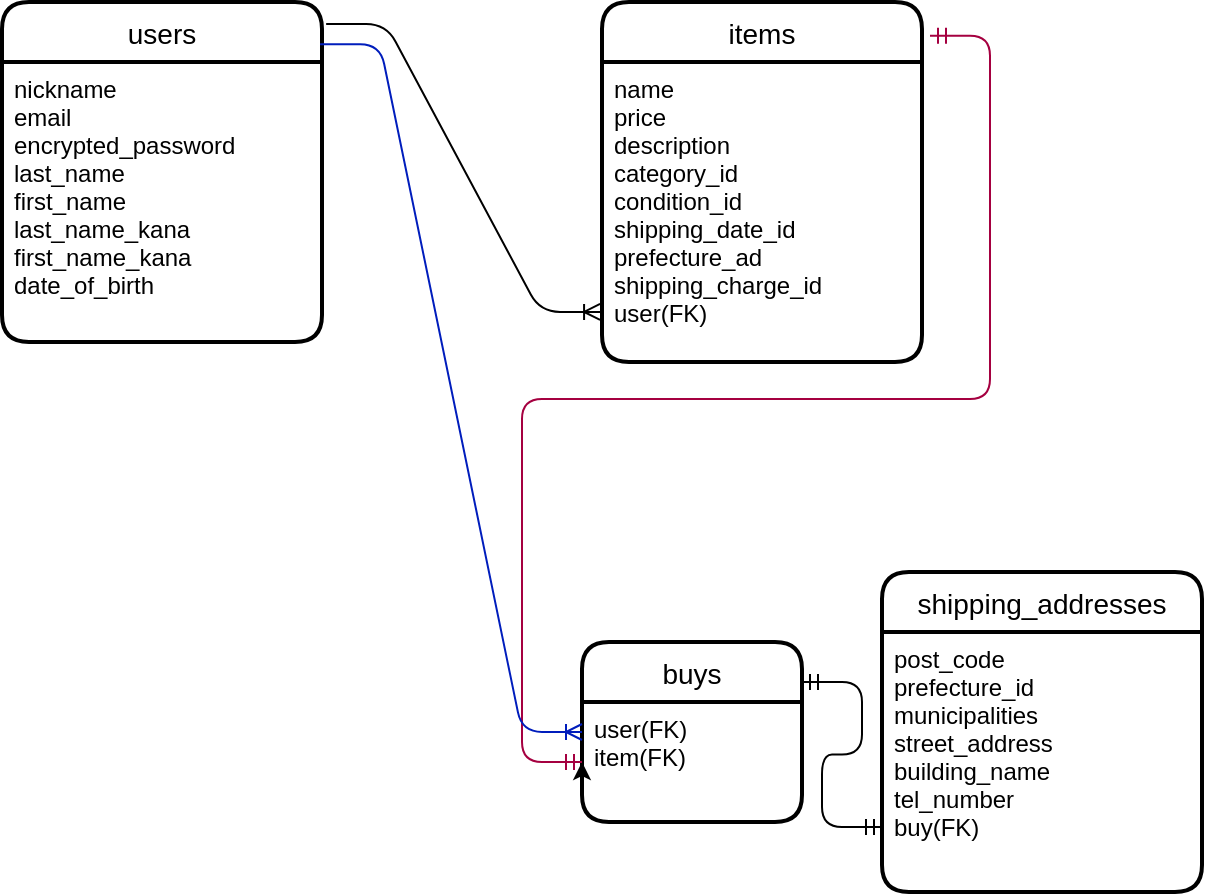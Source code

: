 <mxfile>
    <diagram id="px1yxtLsu5QkNXAnzlhg" name="ページ1">
        <mxGraphModel dx="662" dy="771" grid="1" gridSize="10" guides="1" tooltips="1" connect="1" arrows="1" fold="1" page="1" pageScale="1" pageWidth="827" pageHeight="1169" math="0" shadow="0">
            <root>
                <mxCell id="0"/>
                <mxCell id="1" parent="0"/>
                <mxCell id="95" value="users" style="swimlane;childLayout=stackLayout;horizontal=1;startSize=30;horizontalStack=0;rounded=1;fontSize=14;fontStyle=0;strokeWidth=2;resizeParent=0;resizeLast=1;shadow=0;dashed=0;align=center;" vertex="1" parent="1">
                    <mxGeometry x="60" y="400" width="160" height="170" as="geometry"/>
                </mxCell>
                <mxCell id="96" value="nickname&#10;email&#10;encrypted_password&#10;last_name&#10;first_name&#10;last_name_kana&#10;first_name_kana&#10;date_of_birth" style="align=left;strokeColor=none;fillColor=none;spacingLeft=4;fontSize=12;verticalAlign=top;resizable=0;rotatable=0;part=1;" vertex="1" parent="95">
                    <mxGeometry y="30" width="160" height="140" as="geometry"/>
                </mxCell>
                <mxCell id="97" value="items" style="swimlane;childLayout=stackLayout;horizontal=1;startSize=30;horizontalStack=0;rounded=1;fontSize=14;fontStyle=0;strokeWidth=2;resizeParent=0;resizeLast=1;shadow=0;dashed=0;align=center;" vertex="1" parent="1">
                    <mxGeometry x="360" y="400" width="160" height="180" as="geometry"/>
                </mxCell>
                <mxCell id="98" value="name&#10;price&#10;description&#10;category_id&#10;condition_id&#10;shipping_date_id&#10;prefecture_ad&#10;shipping_charge_id&#10;user(FK)&#10;" style="align=left;strokeColor=none;fillColor=none;spacingLeft=4;fontSize=12;verticalAlign=top;resizable=0;rotatable=0;part=1;" vertex="1" parent="97">
                    <mxGeometry y="30" width="160" height="150" as="geometry"/>
                </mxCell>
                <mxCell id="103" value="shipping_addresses" style="swimlane;childLayout=stackLayout;horizontal=1;startSize=30;horizontalStack=0;rounded=1;fontSize=14;fontStyle=0;strokeWidth=2;resizeParent=0;resizeLast=1;shadow=0;dashed=0;align=center;" vertex="1" parent="1">
                    <mxGeometry x="500" y="685" width="160" height="160" as="geometry"/>
                </mxCell>
                <mxCell id="104" value="post_code&#10;prefecture_id &#10;municipalities&#10;street_address&#10;building_name&#10;tel_number &#10;buy(FK)" style="align=left;strokeColor=none;fillColor=none;spacingLeft=4;fontSize=12;verticalAlign=top;resizable=0;rotatable=0;part=1;" vertex="1" parent="103">
                    <mxGeometry y="30" width="160" height="130" as="geometry"/>
                </mxCell>
                <mxCell id="105" value="buys" style="swimlane;childLayout=stackLayout;horizontal=1;startSize=30;horizontalStack=0;rounded=1;fontSize=14;fontStyle=0;strokeWidth=2;resizeParent=0;resizeLast=1;shadow=0;dashed=0;align=center;" vertex="1" parent="1">
                    <mxGeometry x="350" y="720" width="110" height="90" as="geometry"/>
                </mxCell>
                <mxCell id="106" value="user(FK)&#10;item(FK)" style="align=left;strokeColor=none;fillColor=none;spacingLeft=4;fontSize=12;verticalAlign=top;resizable=0;rotatable=0;part=1;" vertex="1" parent="105">
                    <mxGeometry y="30" width="110" height="60" as="geometry"/>
                </mxCell>
                <mxCell id="110" style="edgeStyle=none;html=1;exitX=0;exitY=0.75;exitDx=0;exitDy=0;entryX=0;entryY=0.5;entryDx=0;entryDy=0;" edge="1" parent="105" source="106" target="106">
                    <mxGeometry relative="1" as="geometry"/>
                </mxCell>
                <mxCell id="115" value="" style="edgeStyle=entityRelationEdgeStyle;fontSize=12;html=1;endArrow=ERmandOne;startArrow=ERmandOne;fillColor=#d80073;strokeColor=#A50040;exitX=1.025;exitY=0.094;exitDx=0;exitDy=0;exitPerimeter=0;" edge="1" parent="1" source="97">
                    <mxGeometry width="100" height="100" relative="1" as="geometry">
                        <mxPoint x="520" y="360" as="sourcePoint"/>
                        <mxPoint x="350" y="780" as="targetPoint"/>
                    </mxGeometry>
                </mxCell>
                <mxCell id="117" value="" style="edgeStyle=entityRelationEdgeStyle;fontSize=12;html=1;endArrow=ERmandOne;startArrow=ERmandOne;entryX=0;entryY=0.75;entryDx=0;entryDy=0;" edge="1" parent="1" target="104">
                    <mxGeometry width="100" height="100" relative="1" as="geometry">
                        <mxPoint x="460" y="740" as="sourcePoint"/>
                        <mxPoint x="490" y="810" as="targetPoint"/>
                    </mxGeometry>
                </mxCell>
                <mxCell id="118" value="" style="edgeStyle=entityRelationEdgeStyle;fontSize=12;html=1;endArrow=ERoneToMany;entryX=-0.006;entryY=0.833;entryDx=0;entryDy=0;entryPerimeter=0;exitX=1.013;exitY=0.065;exitDx=0;exitDy=0;exitPerimeter=0;" edge="1" parent="1" source="95" target="98">
                    <mxGeometry width="100" height="100" relative="1" as="geometry">
                        <mxPoint x="220" y="420" as="sourcePoint"/>
                        <mxPoint x="320" y="320" as="targetPoint"/>
                    </mxGeometry>
                </mxCell>
                <mxCell id="119" value="" style="edgeStyle=entityRelationEdgeStyle;fontSize=12;html=1;endArrow=ERoneToMany;exitX=0.994;exitY=0.124;exitDx=0;exitDy=0;exitPerimeter=0;entryX=0;entryY=0.5;entryDx=0;entryDy=0;fillColor=#0050ef;strokeColor=#001DBC;" edge="1" parent="1" source="95" target="105">
                    <mxGeometry width="100" height="100" relative="1" as="geometry">
                        <mxPoint x="300" y="750" as="sourcePoint"/>
                        <mxPoint x="400" y="650" as="targetPoint"/>
                    </mxGeometry>
                </mxCell>
            </root>
        </mxGraphModel>
    </diagram>
</mxfile>